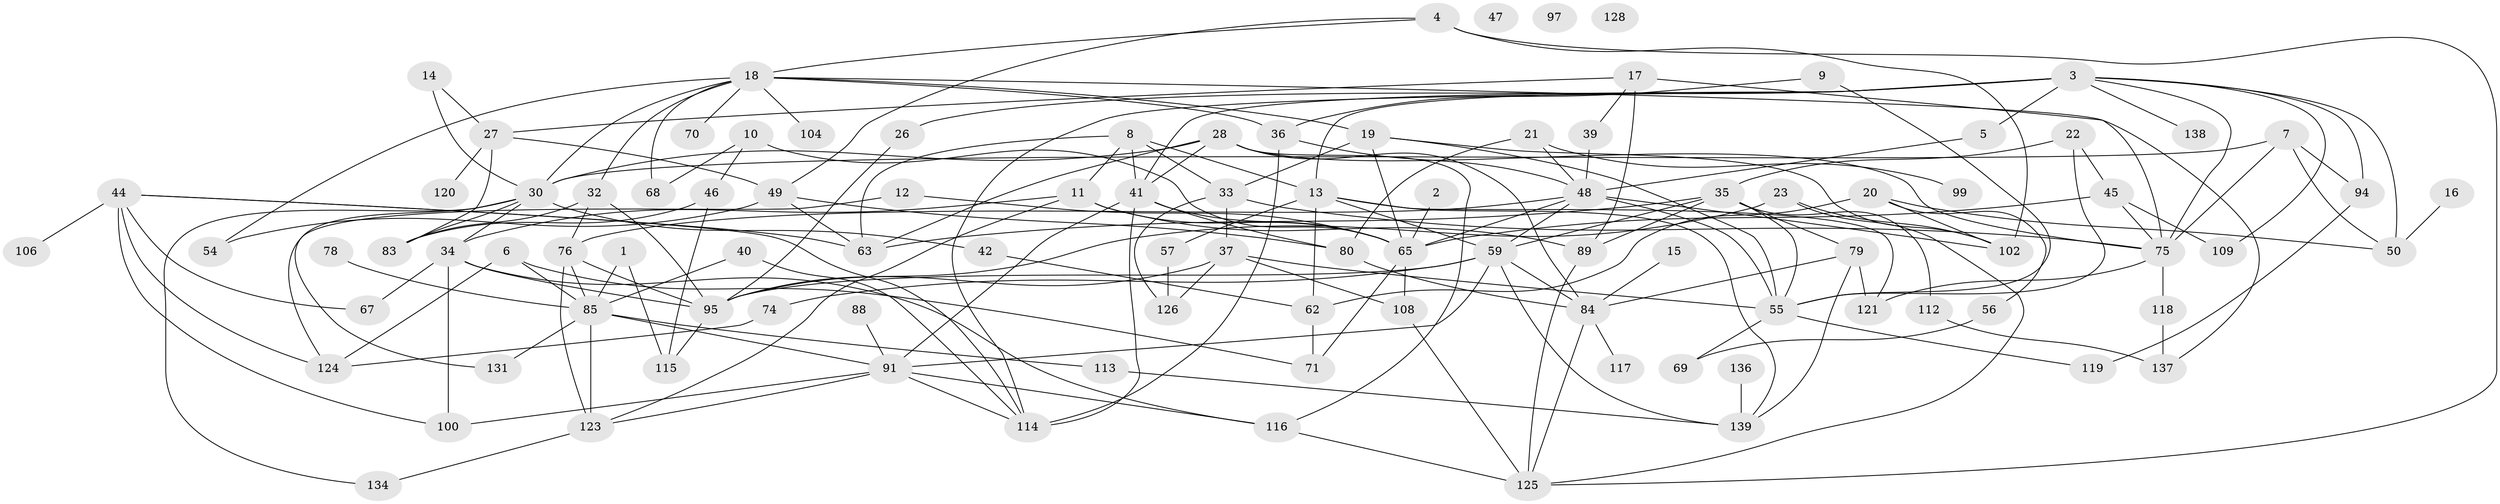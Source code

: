 // Generated by graph-tools (version 1.1) at 2025/23/03/03/25 07:23:29]
// undirected, 100 vertices, 188 edges
graph export_dot {
graph [start="1"]
  node [color=gray90,style=filled];
  1;
  2;
  3 [super="+77"];
  4;
  5;
  6;
  7 [super="+25"];
  8 [super="+38"];
  9;
  10;
  11 [super="+51"];
  12;
  13 [super="+31"];
  14;
  15;
  16;
  17 [super="+29"];
  18 [super="+43"];
  19 [super="+90"];
  20;
  21 [super="+60"];
  22;
  23 [super="+24"];
  26;
  27;
  28;
  30 [super="+52"];
  32 [super="+110"];
  33 [super="+58"];
  34 [super="+64"];
  35;
  36 [super="+81"];
  37 [super="+66"];
  39;
  40;
  41 [super="+53"];
  42;
  44 [super="+72"];
  45 [super="+73"];
  46;
  47;
  48 [super="+61"];
  49 [super="+122"];
  50;
  54;
  55 [super="+82"];
  56;
  57;
  59 [super="+105"];
  62;
  63 [super="+133"];
  65 [super="+135"];
  67;
  68;
  69;
  70;
  71;
  74 [super="+87"];
  75 [super="+93"];
  76 [super="+92"];
  78;
  79;
  80 [super="+101"];
  83 [super="+86"];
  84 [super="+98"];
  85 [super="+111"];
  88;
  89 [super="+96"];
  91 [super="+132"];
  94;
  95 [super="+107"];
  97;
  99;
  100 [super="+103"];
  102;
  104;
  106;
  108;
  109;
  112;
  113;
  114;
  115 [super="+127"];
  116;
  117;
  118;
  119;
  120;
  121 [super="+129"];
  123 [super="+130"];
  124;
  125;
  126;
  128;
  131;
  134;
  136;
  137;
  138;
  139;
  1 -- 115;
  1 -- 85;
  2 -- 65;
  3 -- 5;
  3 -- 26;
  3 -- 41;
  3 -- 50;
  3 -- 109;
  3 -- 114;
  3 -- 138;
  3 -- 13 [weight=2];
  3 -- 94;
  3 -- 75;
  4 -- 18;
  4 -- 49;
  4 -- 102;
  4 -- 125;
  5 -- 48;
  6 -- 71;
  6 -- 85;
  6 -- 124;
  7 -- 94;
  7 -- 50;
  7 -- 30;
  7 -- 75;
  8 -- 33;
  8 -- 63;
  8 -- 41;
  8 -- 11;
  8 -- 13;
  9 -- 55;
  9 -- 36;
  10 -- 46;
  10 -- 65;
  10 -- 68;
  11 -- 34;
  11 -- 89;
  11 -- 123;
  11 -- 65;
  12 -- 65;
  12 -- 124;
  13 -- 139;
  13 -- 121;
  13 -- 57;
  13 -- 59;
  13 -- 62;
  14 -- 27;
  14 -- 30;
  15 -- 84;
  16 -- 50;
  17 -- 89;
  17 -- 75 [weight=2];
  17 -- 27;
  17 -- 39;
  18 -- 54;
  18 -- 68;
  18 -- 36;
  18 -- 70;
  18 -- 104;
  18 -- 137;
  18 -- 19;
  18 -- 30;
  18 -- 32;
  19 -- 65;
  19 -- 55;
  19 -- 33;
  19 -- 102;
  20 -- 50;
  20 -- 56;
  20 -- 62;
  20 -- 102;
  21 -- 48;
  21 -- 99;
  21 -- 80;
  22 -- 35;
  22 -- 45;
  22 -- 55;
  23 -- 95;
  23 -- 125;
  23 -- 102;
  26 -- 95;
  27 -- 49;
  27 -- 83;
  27 -- 120;
  28 -- 63;
  28 -- 75;
  28 -- 84;
  28 -- 116;
  28 -- 41;
  28 -- 30;
  30 -- 42;
  30 -- 131;
  30 -- 134;
  30 -- 34;
  30 -- 83;
  32 -- 76;
  32 -- 95;
  32 -- 83;
  33 -- 126;
  33 -- 37;
  33 -- 75;
  34 -- 100;
  34 -- 116;
  34 -- 67;
  34 -- 95;
  35 -- 63;
  35 -- 79;
  35 -- 89;
  35 -- 112;
  35 -- 55;
  35 -- 59;
  36 -- 114;
  36 -- 48;
  37 -- 55;
  37 -- 108;
  37 -- 126;
  37 -- 95;
  39 -- 48;
  40 -- 85;
  40 -- 114;
  41 -- 80;
  41 -- 114;
  41 -- 65;
  41 -- 91;
  42 -- 62;
  44 -- 63;
  44 -- 67;
  44 -- 106;
  44 -- 114;
  44 -- 124;
  44 -- 100;
  45 -- 109;
  45 -- 65;
  45 -- 75;
  46 -- 83;
  46 -- 115;
  48 -- 65;
  48 -- 102;
  48 -- 76;
  48 -- 55;
  48 -- 59;
  49 -- 80;
  49 -- 63;
  49 -- 54;
  55 -- 69;
  55 -- 119;
  56 -- 69;
  57 -- 126;
  59 -- 91;
  59 -- 139;
  59 -- 84;
  59 -- 95;
  59 -- 74;
  62 -- 71;
  65 -- 108;
  65 -- 71;
  74 -- 124;
  75 -- 118;
  75 -- 121;
  76 -- 123;
  76 -- 95;
  76 -- 85;
  78 -- 85;
  79 -- 84;
  79 -- 121;
  79 -- 139;
  80 -- 84;
  84 -- 125;
  84 -- 117;
  85 -- 113;
  85 -- 123;
  85 -- 131;
  85 -- 91;
  88 -- 91;
  89 -- 125;
  91 -- 114;
  91 -- 100;
  91 -- 123;
  91 -- 116;
  94 -- 119;
  95 -- 115;
  108 -- 125;
  112 -- 137;
  113 -- 139;
  116 -- 125;
  118 -- 137;
  123 -- 134;
  136 -- 139;
}
